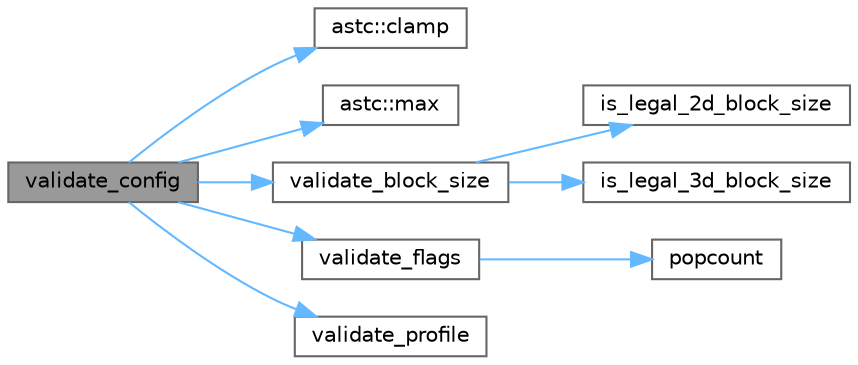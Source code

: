 digraph "validate_config"
{
 // LATEX_PDF_SIZE
  bgcolor="transparent";
  edge [fontname=Helvetica,fontsize=10,labelfontname=Helvetica,labelfontsize=10];
  node [fontname=Helvetica,fontsize=10,shape=box,height=0.2,width=0.4];
  rankdir="LR";
  Node1 [id="Node000001",label="validate_config",height=0.2,width=0.4,color="gray40", fillcolor="grey60", style="filled", fontcolor="black",tooltip=" "];
  Node1 -> Node2 [id="edge1_Node000001_Node000002",color="steelblue1",style="solid",tooltip=" "];
  Node2 [id="Node000002",label="astc::clamp",height=0.2,width=0.4,color="grey40", fillcolor="white", style="filled",URL="$namespaceastc.html#a8f8b2ad23b04a389f6785bc80b61349b",tooltip="Clamp a value value between mn and mx."];
  Node1 -> Node3 [id="edge2_Node000001_Node000003",color="steelblue1",style="solid",tooltip=" "];
  Node3 [id="Node000003",label="astc::max",height=0.2,width=0.4,color="grey40", fillcolor="white", style="filled",URL="$namespaceastc.html#a83a55552d03399cdff6cf2fed8312c9f",tooltip="Return the maximum of two values."];
  Node1 -> Node4 [id="edge3_Node000001_Node000004",color="steelblue1",style="solid",tooltip=" "];
  Node4 [id="Node000004",label="validate_block_size",height=0.2,width=0.4,color="grey40", fillcolor="white", style="filled",URL="$astcenc__entry_8cpp.html#acdcee8daab341db81c6cbe79f566ada0",tooltip="Validate block size."];
  Node4 -> Node5 [id="edge4_Node000004_Node000005",color="steelblue1",style="solid",tooltip=" "];
  Node5 [id="Node000005",label="is_legal_2d_block_size",height=0.2,width=0.4,color="grey40", fillcolor="white", style="filled",URL="$astcenc__percentile__tables_8cpp.html#a39abc45fae63fefae08ef3f2218d2439",tooltip="Query if a 2D block size is legal."];
  Node4 -> Node6 [id="edge5_Node000004_Node000006",color="steelblue1",style="solid",tooltip=" "];
  Node6 [id="Node000006",label="is_legal_3d_block_size",height=0.2,width=0.4,color="grey40", fillcolor="white", style="filled",URL="$astcenc__percentile__tables_8cpp.html#a54f17744601dc1a75f0f75be7a95c514",tooltip="Query if a 3D block size is legal."];
  Node1 -> Node7 [id="edge6_Node000001_Node000007",color="steelblue1",style="solid",tooltip=" "];
  Node7 [id="Node000007",label="validate_flags",height=0.2,width=0.4,color="grey40", fillcolor="white", style="filled",URL="$astcenc__entry_8cpp.html#a12c6fc921e035b653e128a1fed66a9ea",tooltip="Validate flags."];
  Node7 -> Node8 [id="edge7_Node000007_Node000008",color="steelblue1",style="solid",tooltip=" "];
  Node8 [id="Node000008",label="popcount",height=0.2,width=0.4,color="grey40", fillcolor="white", style="filled",URL="$astcenc__vecmathlib__common__4_8h.html#a652a0112f173bddee3a84a27eb679fda",tooltip="Population bit count."];
  Node1 -> Node9 [id="edge8_Node000001_Node000009",color="steelblue1",style="solid",tooltip=" "];
  Node9 [id="Node000009",label="validate_profile",height=0.2,width=0.4,color="grey40", fillcolor="white", style="filled",URL="$astcenc__entry_8cpp.html#ae42b59d6ea829c1cc20497ce104f4156",tooltip="Validate config profile."];
}

